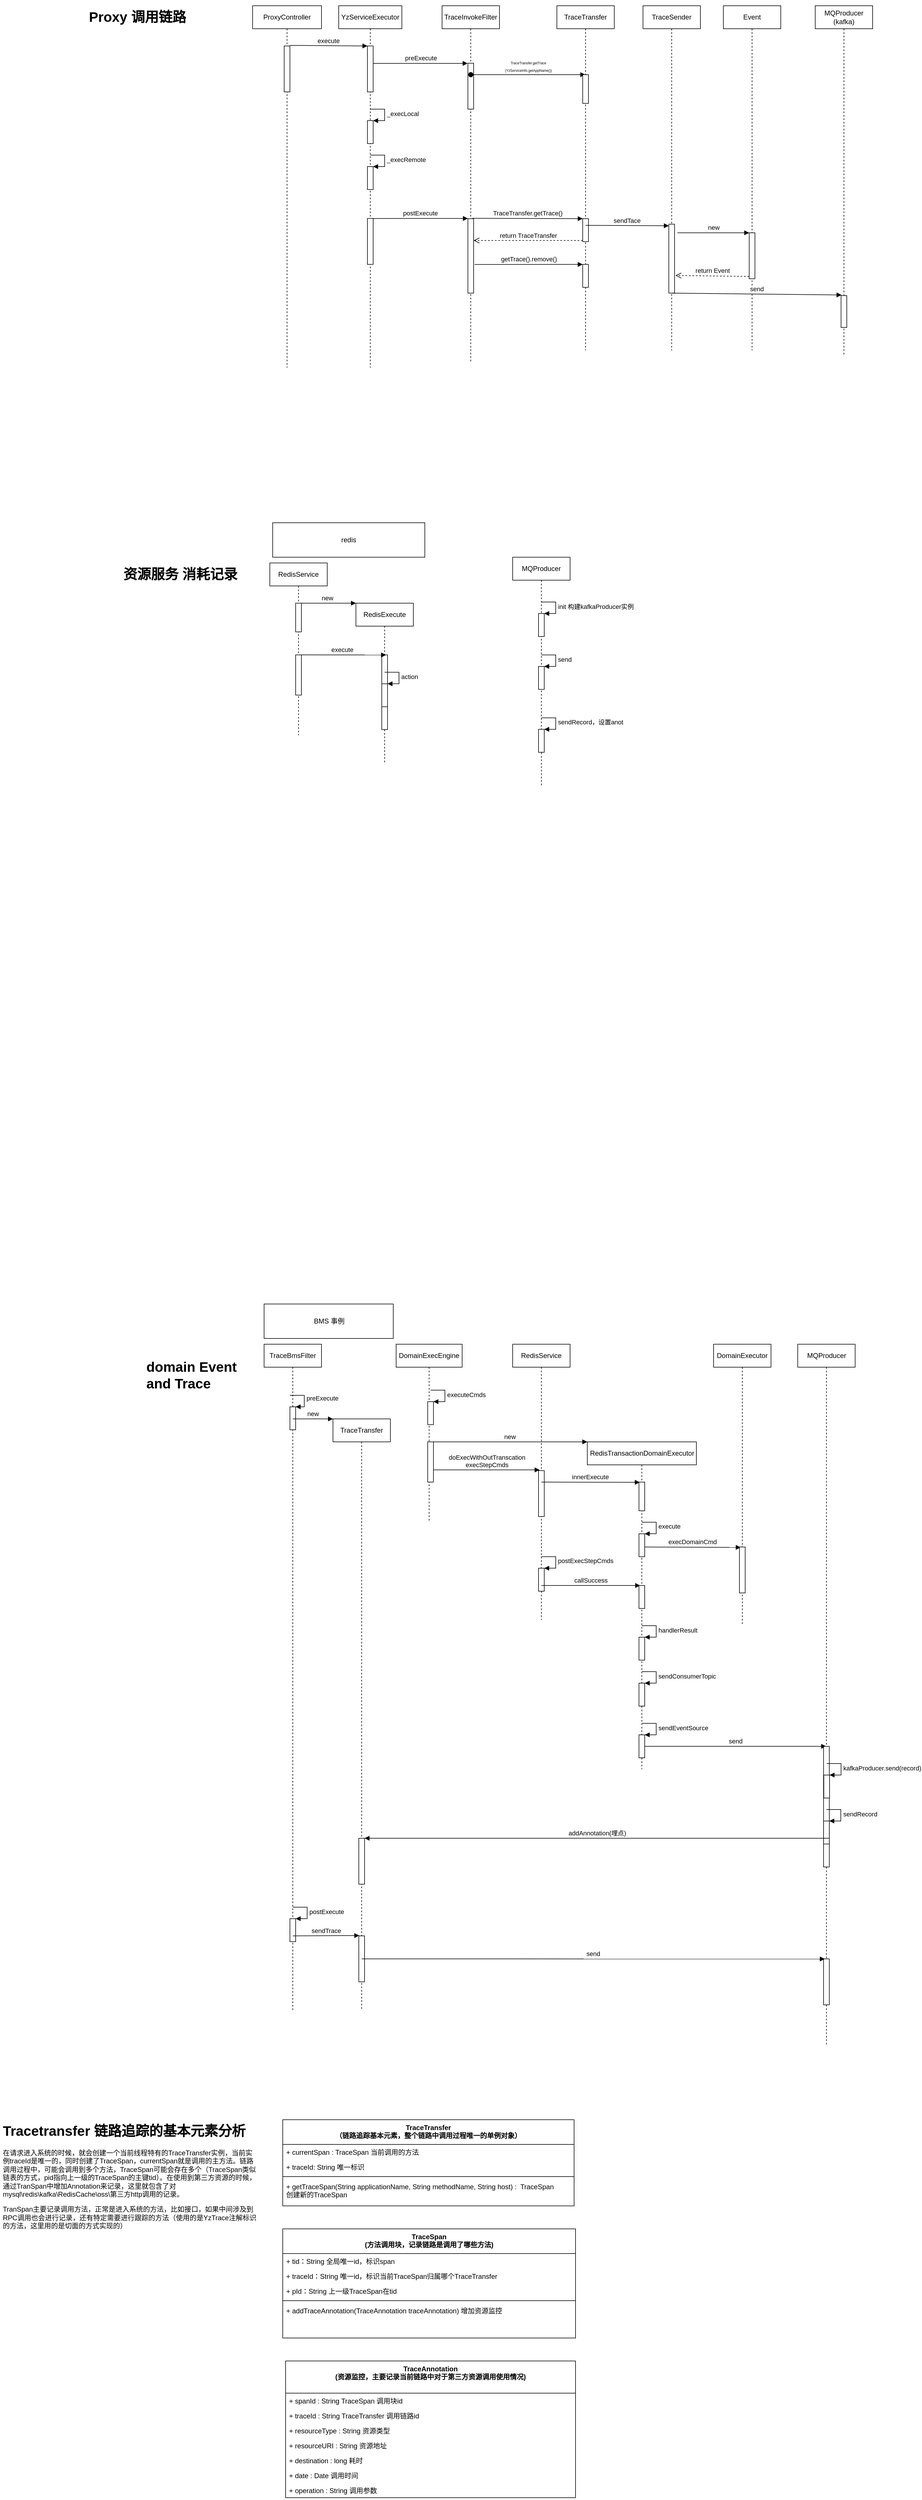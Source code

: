 <mxfile version="12.5.1" type="github">
  <diagram id="-fwhPAeI0vTTsdXvRMv6" name="第 1 页">
    <mxGraphModel dx="2787" dy="839" grid="1" gridSize="10" guides="1" tooltips="1" connect="1" arrows="1" fold="1" page="1" pageScale="1" pageWidth="827" pageHeight="1169" math="0" shadow="0">
      <root>
        <mxCell id="0"/>
        <mxCell id="1" parent="0"/>
        <mxCell id="Nz7b2B-T4ap1JmuyuAuI-36" value="YzServiceExecutor" style="shape=umlLifeline;perimeter=lifelinePerimeter;whiteSpace=wrap;html=1;container=1;collapsible=0;recursiveResize=0;outlineConnect=0;" parent="1" vertex="1">
          <mxGeometry x="120" y="120" width="110" height="630" as="geometry"/>
        </mxCell>
        <mxCell id="Nz7b2B-T4ap1JmuyuAuI-37" value="" style="html=1;points=[];perimeter=orthogonalPerimeter;" parent="Nz7b2B-T4ap1JmuyuAuI-36" vertex="1">
          <mxGeometry x="50" y="70" width="10" height="80" as="geometry"/>
        </mxCell>
        <mxCell id="Nz7b2B-T4ap1JmuyuAuI-74" value="" style="html=1;points=[];perimeter=orthogonalPerimeter;" parent="Nz7b2B-T4ap1JmuyuAuI-36" vertex="1">
          <mxGeometry x="50" y="370.25" width="10" height="80" as="geometry"/>
        </mxCell>
        <mxCell id="Y-8gsAqGTMaJMT4dQ_MY-1" value="" style="html=1;points=[];perimeter=orthogonalPerimeter;" parent="Nz7b2B-T4ap1JmuyuAuI-36" vertex="1">
          <mxGeometry x="50" y="200" width="10" height="40" as="geometry"/>
        </mxCell>
        <mxCell id="Y-8gsAqGTMaJMT4dQ_MY-2" value="_execLocal" style="edgeStyle=orthogonalEdgeStyle;html=1;align=left;spacingLeft=2;endArrow=block;rounded=0;entryX=1;entryY=0;" parent="Nz7b2B-T4ap1JmuyuAuI-36" target="Y-8gsAqGTMaJMT4dQ_MY-1" edge="1">
          <mxGeometry relative="1" as="geometry">
            <mxPoint x="55" y="180" as="sourcePoint"/>
            <Array as="points">
              <mxPoint x="80" y="180"/>
            </Array>
          </mxGeometry>
        </mxCell>
        <mxCell id="Y-8gsAqGTMaJMT4dQ_MY-3" value="" style="html=1;points=[];perimeter=orthogonalPerimeter;" parent="Nz7b2B-T4ap1JmuyuAuI-36" vertex="1">
          <mxGeometry x="50" y="280" width="10" height="40" as="geometry"/>
        </mxCell>
        <mxCell id="Y-8gsAqGTMaJMT4dQ_MY-4" value="_execRemote" style="edgeStyle=orthogonalEdgeStyle;html=1;align=left;spacingLeft=2;endArrow=block;rounded=0;entryX=1;entryY=0;" parent="Nz7b2B-T4ap1JmuyuAuI-36" target="Y-8gsAqGTMaJMT4dQ_MY-3" edge="1">
          <mxGeometry relative="1" as="geometry">
            <mxPoint x="55" y="260" as="sourcePoint"/>
            <Array as="points">
              <mxPoint x="80" y="260"/>
            </Array>
          </mxGeometry>
        </mxCell>
        <mxCell id="Nz7b2B-T4ap1JmuyuAuI-39" value="TraceInvokeFilter" style="shape=umlLifeline;perimeter=lifelinePerimeter;whiteSpace=wrap;html=1;container=1;collapsible=0;recursiveResize=0;outlineConnect=0;" parent="1" vertex="1">
          <mxGeometry x="300" y="120" width="100" height="620" as="geometry"/>
        </mxCell>
        <mxCell id="Nz7b2B-T4ap1JmuyuAuI-53" value="" style="html=1;points=[];perimeter=orthogonalPerimeter;" parent="Nz7b2B-T4ap1JmuyuAuI-39" vertex="1">
          <mxGeometry x="45" y="100" width="10" height="80" as="geometry"/>
        </mxCell>
        <mxCell id="Nz7b2B-T4ap1JmuyuAuI-57" value="&lt;font style=&quot;font-size: 6px&quot;&gt;TraceTransfer.getTrace&lt;br&gt;(YzServiceInfo.getAppName())&lt;/font&gt;" style="html=1;verticalAlign=bottom;startArrow=oval;startFill=1;endArrow=block;startSize=8;" parent="Nz7b2B-T4ap1JmuyuAuI-39" target="Nz7b2B-T4ap1JmuyuAuI-55" edge="1">
          <mxGeometry width="60" relative="1" as="geometry">
            <mxPoint x="50" y="120" as="sourcePoint"/>
            <mxPoint x="150" y="120" as="targetPoint"/>
          </mxGeometry>
        </mxCell>
        <mxCell id="Nz7b2B-T4ap1JmuyuAuI-64" value="" style="html=1;points=[];perimeter=orthogonalPerimeter;" parent="Nz7b2B-T4ap1JmuyuAuI-39" vertex="1">
          <mxGeometry x="45" y="370.65" width="10" height="129.6" as="geometry"/>
        </mxCell>
        <mxCell id="Nz7b2B-T4ap1JmuyuAuI-55" value="TraceTransfer" style="shape=umlLifeline;perimeter=lifelinePerimeter;whiteSpace=wrap;html=1;container=1;collapsible=0;recursiveResize=0;outlineConnect=0;" parent="1" vertex="1">
          <mxGeometry x="500" y="120" width="100" height="600" as="geometry"/>
        </mxCell>
        <mxCell id="Nz7b2B-T4ap1JmuyuAuI-59" value="" style="html=1;points=[];perimeter=orthogonalPerimeter;" parent="Nz7b2B-T4ap1JmuyuAuI-55" vertex="1">
          <mxGeometry x="45" y="120" width="10" height="50" as="geometry"/>
        </mxCell>
        <mxCell id="Nz7b2B-T4ap1JmuyuAuI-65" value="" style="html=1;points=[];perimeter=orthogonalPerimeter;" parent="Nz7b2B-T4ap1JmuyuAuI-55" vertex="1">
          <mxGeometry x="45" y="370.65" width="10" height="40" as="geometry"/>
        </mxCell>
        <mxCell id="Nz7b2B-T4ap1JmuyuAuI-78" value="" style="html=1;points=[];perimeter=orthogonalPerimeter;" parent="Nz7b2B-T4ap1JmuyuAuI-55" vertex="1">
          <mxGeometry x="45" y="450.25" width="10" height="40" as="geometry"/>
        </mxCell>
        <mxCell id="Nz7b2B-T4ap1JmuyuAuI-82" value="sendTace" style="html=1;verticalAlign=bottom;endArrow=block;entryX=0;entryY=0.023;entryDx=0;entryDy=0;entryPerimeter=0;" parent="Nz7b2B-T4ap1JmuyuAuI-55" target="Nz7b2B-T4ap1JmuyuAuI-83" edge="1">
          <mxGeometry width="80" relative="1" as="geometry">
            <mxPoint x="50" y="382.25" as="sourcePoint"/>
            <mxPoint x="140" y="380.25" as="targetPoint"/>
          </mxGeometry>
        </mxCell>
        <mxCell id="Nz7b2B-T4ap1JmuyuAuI-67" value="return TraceTransfer" style="html=1;verticalAlign=bottom;endArrow=open;dashed=1;endSize=8;exitX=0;exitY=0.95;" parent="1" source="Nz7b2B-T4ap1JmuyuAuI-65" target="Nz7b2B-T4ap1JmuyuAuI-64" edge="1">
          <mxGeometry relative="1" as="geometry">
            <mxPoint x="415" y="566.65" as="targetPoint"/>
          </mxGeometry>
        </mxCell>
        <mxCell id="Nz7b2B-T4ap1JmuyuAuI-66" value="TraceTransfer.getTrace()" style="html=1;verticalAlign=bottom;endArrow=block;entryX=0;entryY=0;exitX=0.743;exitY=-0.005;exitDx=0;exitDy=0;exitPerimeter=0;" parent="1" source="Nz7b2B-T4ap1JmuyuAuI-64" target="Nz7b2B-T4ap1JmuyuAuI-65" edge="1">
          <mxGeometry relative="1" as="geometry">
            <mxPoint x="190" y="490.65" as="sourcePoint"/>
          </mxGeometry>
        </mxCell>
        <mxCell id="Nz7b2B-T4ap1JmuyuAuI-69" value="ProxyController" style="shape=umlLifeline;perimeter=lifelinePerimeter;whiteSpace=wrap;html=1;container=1;collapsible=0;recursiveResize=0;outlineConnect=0;" parent="1" vertex="1">
          <mxGeometry x="-30" y="120" width="120" height="630" as="geometry"/>
        </mxCell>
        <mxCell id="Nz7b2B-T4ap1JmuyuAuI-70" value="" style="html=1;points=[];perimeter=orthogonalPerimeter;" parent="Nz7b2B-T4ap1JmuyuAuI-69" vertex="1">
          <mxGeometry x="55" y="70" width="10" height="80" as="geometry"/>
        </mxCell>
        <mxCell id="Nz7b2B-T4ap1JmuyuAuI-68" value="preExecute" style="html=1;verticalAlign=bottom;endArrow=block;entryX=-0.043;entryY=0.004;entryDx=0;entryDy=0;entryPerimeter=0;" parent="1" source="Nz7b2B-T4ap1JmuyuAuI-37" target="Nz7b2B-T4ap1JmuyuAuI-53" edge="1">
          <mxGeometry width="80" relative="1" as="geometry">
            <mxPoint x="190" y="220" as="sourcePoint"/>
            <mxPoint x="250" y="220" as="targetPoint"/>
          </mxGeometry>
        </mxCell>
        <mxCell id="Nz7b2B-T4ap1JmuyuAuI-73" value="execute" style="html=1;verticalAlign=bottom;endArrow=block;exitX=1;exitY=-0.012;exitDx=0;exitDy=0;exitPerimeter=0;" parent="1" source="Nz7b2B-T4ap1JmuyuAuI-70" edge="1">
          <mxGeometry width="80" relative="1" as="geometry">
            <mxPoint x="30" y="210" as="sourcePoint"/>
            <mxPoint x="170" y="190" as="targetPoint"/>
          </mxGeometry>
        </mxCell>
        <mxCell id="Nz7b2B-T4ap1JmuyuAuI-76" value="postExecute" style="html=1;verticalAlign=bottom;endArrow=block;entryX=0;entryY=0;exitX=0.917;exitY=0.002;exitDx=0;exitDy=0;exitPerimeter=0;" parent="1" source="Nz7b2B-T4ap1JmuyuAuI-74" edge="1">
          <mxGeometry relative="1" as="geometry">
            <mxPoint x="275" y="490.25" as="sourcePoint"/>
            <mxPoint x="345" y="490.25" as="targetPoint"/>
          </mxGeometry>
        </mxCell>
        <mxCell id="Nz7b2B-T4ap1JmuyuAuI-79" value="getTrace().remove()" style="html=1;verticalAlign=bottom;endArrow=block;entryX=0;entryY=0;exitX=1.167;exitY=0.615;exitDx=0;exitDy=0;exitPerimeter=0;" parent="1" source="Nz7b2B-T4ap1JmuyuAuI-64" target="Nz7b2B-T4ap1JmuyuAuI-78" edge="1">
          <mxGeometry relative="1" as="geometry">
            <mxPoint x="475" y="570.25" as="sourcePoint"/>
          </mxGeometry>
        </mxCell>
        <mxCell id="Nz7b2B-T4ap1JmuyuAuI-81" value="TraceSender" style="shape=umlLifeline;perimeter=lifelinePerimeter;whiteSpace=wrap;html=1;container=1;collapsible=0;recursiveResize=0;outlineConnect=0;" parent="1" vertex="1">
          <mxGeometry x="650" y="120" width="100" height="600" as="geometry"/>
        </mxCell>
        <mxCell id="Nz7b2B-T4ap1JmuyuAuI-83" value="" style="html=1;points=[];perimeter=orthogonalPerimeter;" parent="Nz7b2B-T4ap1JmuyuAuI-81" vertex="1">
          <mxGeometry x="45" y="380.25" width="10" height="120" as="geometry"/>
        </mxCell>
        <mxCell id="Nz7b2B-T4ap1JmuyuAuI-84" value="Event" style="shape=umlLifeline;perimeter=lifelinePerimeter;whiteSpace=wrap;html=1;container=1;collapsible=0;recursiveResize=0;outlineConnect=0;" parent="1" vertex="1">
          <mxGeometry x="790" y="120" width="100" height="600" as="geometry"/>
        </mxCell>
        <mxCell id="Nz7b2B-T4ap1JmuyuAuI-85" value="" style="html=1;points=[];perimeter=orthogonalPerimeter;" parent="Nz7b2B-T4ap1JmuyuAuI-84" vertex="1">
          <mxGeometry x="45" y="395.25" width="10" height="80" as="geometry"/>
        </mxCell>
        <mxCell id="Nz7b2B-T4ap1JmuyuAuI-86" value="new" style="html=1;verticalAlign=bottom;endArrow=block;entryX=0;entryY=0;" parent="Nz7b2B-T4ap1JmuyuAuI-84" target="Nz7b2B-T4ap1JmuyuAuI-85" edge="1">
          <mxGeometry relative="1" as="geometry">
            <mxPoint x="-80" y="395.25" as="sourcePoint"/>
          </mxGeometry>
        </mxCell>
        <mxCell id="Nz7b2B-T4ap1JmuyuAuI-87" value="return Event" style="html=1;verticalAlign=bottom;endArrow=open;dashed=1;endSize=8;exitX=0;exitY=0.95;entryX=1.167;entryY=0.744;entryDx=0;entryDy=0;entryPerimeter=0;" parent="1" source="Nz7b2B-T4ap1JmuyuAuI-85" target="Nz7b2B-T4ap1JmuyuAuI-83" edge="1">
          <mxGeometry relative="1" as="geometry">
            <mxPoint x="765" y="591.25" as="targetPoint"/>
          </mxGeometry>
        </mxCell>
        <mxCell id="Nz7b2B-T4ap1JmuyuAuI-88" value="MQProducer&lt;br&gt;(kafka)" style="shape=umlLifeline;perimeter=lifelinePerimeter;whiteSpace=wrap;html=1;container=1;collapsible=0;recursiveResize=0;outlineConnect=0;" parent="1" vertex="1">
          <mxGeometry x="950" y="120" width="100" height="610" as="geometry"/>
        </mxCell>
        <mxCell id="Nz7b2B-T4ap1JmuyuAuI-89" value="" style="html=1;points=[];perimeter=orthogonalPerimeter;" parent="Nz7b2B-T4ap1JmuyuAuI-88" vertex="1">
          <mxGeometry x="45" y="504.58" width="10" height="55.42" as="geometry"/>
        </mxCell>
        <mxCell id="Nz7b2B-T4ap1JmuyuAuI-91" value="send" style="html=1;verticalAlign=bottom;endArrow=block;entryX=0.083;entryY=-0.019;entryDx=0;entryDy=0;entryPerimeter=0;" parent="1" target="Nz7b2B-T4ap1JmuyuAuI-89" edge="1">
          <mxGeometry width="80" relative="1" as="geometry">
            <mxPoint x="700" y="620.25" as="sourcePoint"/>
            <mxPoint x="990" y="620.25" as="targetPoint"/>
          </mxGeometry>
        </mxCell>
        <mxCell id="Y-8gsAqGTMaJMT4dQ_MY-5" value="&lt;h1&gt;Proxy 调用链路&lt;/h1&gt;&lt;p&gt;&lt;br&gt;&lt;/p&gt;" style="text;html=1;strokeColor=none;fillColor=none;spacing=5;spacingTop=-20;whiteSpace=wrap;overflow=hidden;rounded=0;" parent="1" vertex="1">
          <mxGeometry x="-320" y="120" width="190" height="120" as="geometry"/>
        </mxCell>
        <mxCell id="Y-8gsAqGTMaJMT4dQ_MY-7" value="&lt;h1&gt;资源服务 消耗记录&lt;/h1&gt;&lt;p&gt;&lt;br&gt;&lt;/p&gt;" style="text;html=1;strokeColor=none;fillColor=none;spacing=5;spacingTop=-20;whiteSpace=wrap;overflow=hidden;rounded=0;" parent="1" vertex="1">
          <mxGeometry x="-260" y="1090" width="210" height="120" as="geometry"/>
        </mxCell>
        <mxCell id="Y-8gsAqGTMaJMT4dQ_MY-8" value="RedisExecute" style="shape=umlLifeline;perimeter=lifelinePerimeter;whiteSpace=wrap;html=1;container=1;collapsible=0;recursiveResize=0;outlineConnect=0;" parent="1" vertex="1">
          <mxGeometry x="150" y="1160" width="100" height="280" as="geometry"/>
        </mxCell>
        <mxCell id="Y-8gsAqGTMaJMT4dQ_MY-14" value="" style="html=1;points=[];perimeter=orthogonalPerimeter;" parent="Y-8gsAqGTMaJMT4dQ_MY-8" vertex="1">
          <mxGeometry x="45" y="90" width="10" height="130" as="geometry"/>
        </mxCell>
        <mxCell id="Y-8gsAqGTMaJMT4dQ_MY-15" value="" style="html=1;points=[];perimeter=orthogonalPerimeter;" parent="Y-8gsAqGTMaJMT4dQ_MY-8" vertex="1">
          <mxGeometry x="45" y="140.28" width="10" height="40" as="geometry"/>
        </mxCell>
        <mxCell id="Y-8gsAqGTMaJMT4dQ_MY-16" value="action" style="edgeStyle=orthogonalEdgeStyle;html=1;align=left;spacingLeft=2;endArrow=block;rounded=0;entryX=1;entryY=0;" parent="Y-8gsAqGTMaJMT4dQ_MY-8" target="Y-8gsAqGTMaJMT4dQ_MY-15" edge="1">
          <mxGeometry relative="1" as="geometry">
            <mxPoint x="50" y="120.28" as="sourcePoint"/>
            <Array as="points">
              <mxPoint x="75" y="120.28"/>
            </Array>
          </mxGeometry>
        </mxCell>
        <mxCell id="Y-8gsAqGTMaJMT4dQ_MY-9" value="RedisService" style="shape=umlLifeline;perimeter=lifelinePerimeter;whiteSpace=wrap;html=1;container=1;collapsible=0;recursiveResize=0;outlineConnect=0;" parent="1" vertex="1">
          <mxGeometry y="1090" width="100" height="300" as="geometry"/>
        </mxCell>
        <mxCell id="Y-8gsAqGTMaJMT4dQ_MY-10" value="" style="html=1;points=[];perimeter=orthogonalPerimeter;" parent="Y-8gsAqGTMaJMT4dQ_MY-9" vertex="1">
          <mxGeometry x="45" y="70" width="10" height="50" as="geometry"/>
        </mxCell>
        <mxCell id="Y-8gsAqGTMaJMT4dQ_MY-11" value="new" style="html=1;verticalAlign=bottom;endArrow=block;" parent="Y-8gsAqGTMaJMT4dQ_MY-9" edge="1">
          <mxGeometry width="80" relative="1" as="geometry">
            <mxPoint x="50" y="70" as="sourcePoint"/>
            <mxPoint x="150" y="70" as="targetPoint"/>
          </mxGeometry>
        </mxCell>
        <mxCell id="Y-8gsAqGTMaJMT4dQ_MY-12" value="" style="html=1;points=[];perimeter=orthogonalPerimeter;" parent="Y-8gsAqGTMaJMT4dQ_MY-9" vertex="1">
          <mxGeometry x="45" y="160" width="10" height="70" as="geometry"/>
        </mxCell>
        <mxCell id="Y-8gsAqGTMaJMT4dQ_MY-13" value="execute" style="html=1;verticalAlign=bottom;endArrow=block;entryX=0.741;entryY=0.001;entryDx=0;entryDy=0;entryPerimeter=0;" parent="Y-8gsAqGTMaJMT4dQ_MY-9" target="Y-8gsAqGTMaJMT4dQ_MY-14" edge="1">
          <mxGeometry width="80" relative="1" as="geometry">
            <mxPoint x="50" y="160" as="sourcePoint"/>
            <mxPoint x="190" y="160" as="targetPoint"/>
          </mxGeometry>
        </mxCell>
        <mxCell id="Y-8gsAqGTMaJMT4dQ_MY-17" value="&lt;h1&gt;domain Event and Trace&lt;/h1&gt;" style="text;html=1;strokeColor=none;fillColor=none;spacing=5;spacingTop=-20;whiteSpace=wrap;overflow=hidden;rounded=0;" parent="1" vertex="1">
          <mxGeometry x="-220" y="2470" width="210" height="120" as="geometry"/>
        </mxCell>
        <mxCell id="Y-8gsAqGTMaJMT4dQ_MY-18" value="DomainExecEngine" style="shape=umlLifeline;perimeter=lifelinePerimeter;whiteSpace=wrap;html=1;container=1;collapsible=0;recursiveResize=0;outlineConnect=0;" parent="1" vertex="1">
          <mxGeometry x="220" y="2450" width="115" height="310" as="geometry"/>
        </mxCell>
        <mxCell id="Y-8gsAqGTMaJMT4dQ_MY-19" value="" style="html=1;points=[];perimeter=orthogonalPerimeter;" parent="Y-8gsAqGTMaJMT4dQ_MY-18" vertex="1">
          <mxGeometry x="55" y="100" width="10" height="40" as="geometry"/>
        </mxCell>
        <mxCell id="Y-8gsAqGTMaJMT4dQ_MY-20" value="executeCmds" style="edgeStyle=orthogonalEdgeStyle;html=1;align=left;spacingLeft=2;endArrow=block;rounded=0;entryX=1;entryY=0;" parent="Y-8gsAqGTMaJMT4dQ_MY-18" target="Y-8gsAqGTMaJMT4dQ_MY-19" edge="1">
          <mxGeometry relative="1" as="geometry">
            <mxPoint x="60" y="80" as="sourcePoint"/>
            <Array as="points">
              <mxPoint x="85" y="80"/>
            </Array>
          </mxGeometry>
        </mxCell>
        <mxCell id="Y-8gsAqGTMaJMT4dQ_MY-22" value="" style="html=1;points=[];perimeter=orthogonalPerimeter;" parent="Y-8gsAqGTMaJMT4dQ_MY-18" vertex="1">
          <mxGeometry x="55" y="170" width="10" height="70" as="geometry"/>
        </mxCell>
        <mxCell id="Y-8gsAqGTMaJMT4dQ_MY-26" value="new" style="html=1;verticalAlign=bottom;endArrow=block;" parent="Y-8gsAqGTMaJMT4dQ_MY-18" edge="1">
          <mxGeometry width="80" relative="1" as="geometry">
            <mxPoint x="63" y="170" as="sourcePoint"/>
            <mxPoint x="333" y="170" as="targetPoint"/>
          </mxGeometry>
        </mxCell>
        <mxCell id="Y-8gsAqGTMaJMT4dQ_MY-21" value="RedisService" style="shape=umlLifeline;perimeter=lifelinePerimeter;whiteSpace=wrap;html=1;container=1;collapsible=0;recursiveResize=0;outlineConnect=0;" parent="1" vertex="1">
          <mxGeometry x="423" y="2450" width="100" height="480" as="geometry"/>
        </mxCell>
        <mxCell id="Y-8gsAqGTMaJMT4dQ_MY-24" value="" style="html=1;points=[];perimeter=orthogonalPerimeter;" parent="Y-8gsAqGTMaJMT4dQ_MY-21" vertex="1">
          <mxGeometry x="45" y="220" width="10" height="80" as="geometry"/>
        </mxCell>
        <mxCell id="Y-8gsAqGTMaJMT4dQ_MY-27" value="innerExecute" style="html=1;verticalAlign=bottom;endArrow=block;entryX=0.138;entryY=0.009;entryDx=0;entryDy=0;entryPerimeter=0;" parent="Y-8gsAqGTMaJMT4dQ_MY-21" target="Y-8gsAqGTMaJMT4dQ_MY-28" edge="1">
          <mxGeometry width="80" relative="1" as="geometry">
            <mxPoint x="50" y="240" as="sourcePoint"/>
            <mxPoint x="130" y="240" as="targetPoint"/>
          </mxGeometry>
        </mxCell>
        <mxCell id="Y-8gsAqGTMaJMT4dQ_MY-34" value="" style="html=1;points=[];perimeter=orthogonalPerimeter;" parent="Y-8gsAqGTMaJMT4dQ_MY-21" vertex="1">
          <mxGeometry x="45" y="389.93" width="10" height="40" as="geometry"/>
        </mxCell>
        <mxCell id="Y-8gsAqGTMaJMT4dQ_MY-35" value="postExecStepCmds" style="edgeStyle=orthogonalEdgeStyle;html=1;align=left;spacingLeft=2;endArrow=block;rounded=0;entryX=1;entryY=0;" parent="Y-8gsAqGTMaJMT4dQ_MY-21" target="Y-8gsAqGTMaJMT4dQ_MY-34" edge="1">
          <mxGeometry relative="1" as="geometry">
            <mxPoint x="50" y="369.93" as="sourcePoint"/>
            <Array as="points">
              <mxPoint x="75" y="369.93"/>
            </Array>
          </mxGeometry>
        </mxCell>
        <mxCell id="Y-8gsAqGTMaJMT4dQ_MY-36" value="callSuccess" style="html=1;verticalAlign=bottom;endArrow=block;entryX=0.207;entryY=0.001;entryDx=0;entryDy=0;entryPerimeter=0;" parent="Y-8gsAqGTMaJMT4dQ_MY-21" target="Y-8gsAqGTMaJMT4dQ_MY-37" edge="1">
          <mxGeometry width="80" relative="1" as="geometry">
            <mxPoint x="50" y="420" as="sourcePoint"/>
            <mxPoint x="130" y="420" as="targetPoint"/>
          </mxGeometry>
        </mxCell>
        <mxCell id="Y-8gsAqGTMaJMT4dQ_MY-25" value="RedisTransactionDomainExecutor" style="html=1;points=[];perimeter=orthogonalPerimeter;shape=umlLifeline;participant=label;fontFamily=Helvetica;fontSize=12;fontColor=#000000;align=center;strokeColor=#000000;fillColor=#ffffff;recursiveResize=0;container=1;collapsible=0;" parent="1" vertex="1">
          <mxGeometry x="553" y="2620" width="190" height="570" as="geometry"/>
        </mxCell>
        <mxCell id="Y-8gsAqGTMaJMT4dQ_MY-28" value="" style="html=1;points=[];perimeter=orthogonalPerimeter;" parent="Y-8gsAqGTMaJMT4dQ_MY-25" vertex="1">
          <mxGeometry x="90" y="70" width="10" height="50" as="geometry"/>
        </mxCell>
        <mxCell id="Y-8gsAqGTMaJMT4dQ_MY-29" value="" style="html=1;points=[];perimeter=orthogonalPerimeter;" parent="Y-8gsAqGTMaJMT4dQ_MY-25" vertex="1">
          <mxGeometry x="90" y="159.93" width="10" height="40" as="geometry"/>
        </mxCell>
        <mxCell id="Y-8gsAqGTMaJMT4dQ_MY-30" value="execute" style="edgeStyle=orthogonalEdgeStyle;html=1;align=left;spacingLeft=2;endArrow=block;rounded=0;entryX=1;entryY=0;" parent="Y-8gsAqGTMaJMT4dQ_MY-25" target="Y-8gsAqGTMaJMT4dQ_MY-29" edge="1">
          <mxGeometry relative="1" as="geometry">
            <mxPoint x="95" y="139.93" as="sourcePoint"/>
            <Array as="points">
              <mxPoint x="120" y="139.93"/>
            </Array>
          </mxGeometry>
        </mxCell>
        <mxCell id="Y-8gsAqGTMaJMT4dQ_MY-33" value="execDomainCmd" style="html=1;verticalAlign=bottom;endArrow=block;entryX=0.224;entryY=0.009;entryDx=0;entryDy=0;entryPerimeter=0;" parent="Y-8gsAqGTMaJMT4dQ_MY-25" target="Y-8gsAqGTMaJMT4dQ_MY-32" edge="1">
          <mxGeometry width="80" relative="1" as="geometry">
            <mxPoint x="100" y="183" as="sourcePoint"/>
            <mxPoint x="180" y="183" as="targetPoint"/>
          </mxGeometry>
        </mxCell>
        <mxCell id="Y-8gsAqGTMaJMT4dQ_MY-37" value="" style="html=1;points=[];perimeter=orthogonalPerimeter;" parent="Y-8gsAqGTMaJMT4dQ_MY-25" vertex="1">
          <mxGeometry x="90" y="250" width="10" height="40" as="geometry"/>
        </mxCell>
        <mxCell id="Y-8gsAqGTMaJMT4dQ_MY-38" value="" style="html=1;points=[];perimeter=orthogonalPerimeter;" parent="Y-8gsAqGTMaJMT4dQ_MY-25" vertex="1">
          <mxGeometry x="90" y="340" width="10" height="40" as="geometry"/>
        </mxCell>
        <mxCell id="Y-8gsAqGTMaJMT4dQ_MY-39" value="handlerResult" style="edgeStyle=orthogonalEdgeStyle;html=1;align=left;spacingLeft=2;endArrow=block;rounded=0;entryX=1;entryY=0;" parent="Y-8gsAqGTMaJMT4dQ_MY-25" target="Y-8gsAqGTMaJMT4dQ_MY-38" edge="1">
          <mxGeometry relative="1" as="geometry">
            <mxPoint x="95" y="320" as="sourcePoint"/>
            <Array as="points">
              <mxPoint x="120" y="320"/>
            </Array>
          </mxGeometry>
        </mxCell>
        <mxCell id="Y-8gsAqGTMaJMT4dQ_MY-40" value="" style="html=1;points=[];perimeter=orthogonalPerimeter;" parent="Y-8gsAqGTMaJMT4dQ_MY-25" vertex="1">
          <mxGeometry x="90" y="420" width="10" height="40" as="geometry"/>
        </mxCell>
        <mxCell id="Y-8gsAqGTMaJMT4dQ_MY-41" value="sendConsumerTopic" style="edgeStyle=orthogonalEdgeStyle;html=1;align=left;spacingLeft=2;endArrow=block;rounded=0;entryX=1;entryY=0;" parent="Y-8gsAqGTMaJMT4dQ_MY-25" target="Y-8gsAqGTMaJMT4dQ_MY-40" edge="1">
          <mxGeometry relative="1" as="geometry">
            <mxPoint x="95" y="400" as="sourcePoint"/>
            <Array as="points">
              <mxPoint x="120" y="400"/>
            </Array>
          </mxGeometry>
        </mxCell>
        <mxCell id="Y-8gsAqGTMaJMT4dQ_MY-42" value="" style="html=1;points=[];perimeter=orthogonalPerimeter;" parent="Y-8gsAqGTMaJMT4dQ_MY-25" vertex="1">
          <mxGeometry x="90" y="510" width="10" height="40" as="geometry"/>
        </mxCell>
        <mxCell id="Y-8gsAqGTMaJMT4dQ_MY-43" value="sendEventSource" style="edgeStyle=orthogonalEdgeStyle;html=1;align=left;spacingLeft=2;endArrow=block;rounded=0;entryX=1;entryY=0;" parent="Y-8gsAqGTMaJMT4dQ_MY-25" target="Y-8gsAqGTMaJMT4dQ_MY-42" edge="1">
          <mxGeometry relative="1" as="geometry">
            <mxPoint x="95" y="490" as="sourcePoint"/>
            <Array as="points">
              <mxPoint x="120" y="490"/>
            </Array>
          </mxGeometry>
        </mxCell>
        <mxCell id="Y-8gsAqGTMaJMT4dQ_MY-45" value="send" style="html=1;verticalAlign=bottom;endArrow=block;" parent="Y-8gsAqGTMaJMT4dQ_MY-25" target="Y-8gsAqGTMaJMT4dQ_MY-44" edge="1">
          <mxGeometry width="80" relative="1" as="geometry">
            <mxPoint x="100" y="530" as="sourcePoint"/>
            <mxPoint x="180" y="530" as="targetPoint"/>
          </mxGeometry>
        </mxCell>
        <mxCell id="Y-8gsAqGTMaJMT4dQ_MY-23" value="doExecWithOutTranscation&lt;br&gt;execStepCmds" style="html=1;verticalAlign=bottom;endArrow=block;entryX=0.19;entryY=-0.003;entryDx=0;entryDy=0;entryPerimeter=0;" parent="1" edge="1">
          <mxGeometry width="80" relative="1" as="geometry">
            <mxPoint x="285.0" y="2668.76" as="sourcePoint"/>
            <mxPoint x="469.9" y="2668.76" as="targetPoint"/>
          </mxGeometry>
        </mxCell>
        <mxCell id="Y-8gsAqGTMaJMT4dQ_MY-31" value="DomainExecutor" style="shape=umlLifeline;perimeter=lifelinePerimeter;whiteSpace=wrap;html=1;container=1;collapsible=0;recursiveResize=0;outlineConnect=0;" parent="1" vertex="1">
          <mxGeometry x="773" y="2450" width="100" height="490" as="geometry"/>
        </mxCell>
        <mxCell id="Y-8gsAqGTMaJMT4dQ_MY-32" value="" style="html=1;points=[];perimeter=orthogonalPerimeter;" parent="Y-8gsAqGTMaJMT4dQ_MY-31" vertex="1">
          <mxGeometry x="45" y="353" width="10" height="80" as="geometry"/>
        </mxCell>
        <mxCell id="Y-8gsAqGTMaJMT4dQ_MY-44" value="MQProducer" style="shape=umlLifeline;perimeter=lifelinePerimeter;whiteSpace=wrap;html=1;container=1;collapsible=0;recursiveResize=0;outlineConnect=0;" parent="1" vertex="1">
          <mxGeometry x="919.55" y="2450" width="100" height="1220" as="geometry"/>
        </mxCell>
        <mxCell id="Y-8gsAqGTMaJMT4dQ_MY-46" value="" style="html=1;points=[];perimeter=orthogonalPerimeter;" parent="Y-8gsAqGTMaJMT4dQ_MY-44" vertex="1">
          <mxGeometry x="45" y="700" width="10" height="210" as="geometry"/>
        </mxCell>
        <mxCell id="Y-8gsAqGTMaJMT4dQ_MY-47" value="" style="html=1;points=[];perimeter=orthogonalPerimeter;" parent="Y-8gsAqGTMaJMT4dQ_MY-44" vertex="1">
          <mxGeometry x="45.0" y="830" width="10" height="40" as="geometry"/>
        </mxCell>
        <mxCell id="Y-8gsAqGTMaJMT4dQ_MY-48" value="sendRecord" style="edgeStyle=orthogonalEdgeStyle;html=1;align=left;spacingLeft=2;endArrow=block;rounded=0;entryX=1;entryY=0;" parent="Y-8gsAqGTMaJMT4dQ_MY-44" target="Y-8gsAqGTMaJMT4dQ_MY-47" edge="1">
          <mxGeometry relative="1" as="geometry">
            <mxPoint x="50.0" y="810" as="sourcePoint"/>
            <Array as="points">
              <mxPoint x="75.0" y="810"/>
            </Array>
          </mxGeometry>
        </mxCell>
        <mxCell id="Y-8gsAqGTMaJMT4dQ_MY-55" value="addAnnotation(埋点)" style="html=1;verticalAlign=bottom;endArrow=block;" parent="Y-8gsAqGTMaJMT4dQ_MY-44" target="Y-8gsAqGTMaJMT4dQ_MY-54" edge="1">
          <mxGeometry width="80" relative="1" as="geometry">
            <mxPoint x="54.55" y="860" as="sourcePoint"/>
            <mxPoint x="134.55" y="860" as="targetPoint"/>
          </mxGeometry>
        </mxCell>
        <mxCell id="Y-8gsAqGTMaJMT4dQ_MY-57" value="" style="html=1;points=[];perimeter=orthogonalPerimeter;" parent="Y-8gsAqGTMaJMT4dQ_MY-44" vertex="1">
          <mxGeometry x="45.45" y="750" width="10" height="40" as="geometry"/>
        </mxCell>
        <mxCell id="Y-8gsAqGTMaJMT4dQ_MY-58" value="kafkaProducer.send(record)" style="edgeStyle=orthogonalEdgeStyle;html=1;align=left;spacingLeft=2;endArrow=block;rounded=0;entryX=1;entryY=0;" parent="Y-8gsAqGTMaJMT4dQ_MY-44" target="Y-8gsAqGTMaJMT4dQ_MY-57" edge="1">
          <mxGeometry relative="1" as="geometry">
            <mxPoint x="50.45" y="730" as="sourcePoint"/>
            <Array as="points">
              <mxPoint x="75.45" y="730"/>
            </Array>
          </mxGeometry>
        </mxCell>
        <mxCell id="Y-8gsAqGTMaJMT4dQ_MY-69" value="" style="html=1;points=[];perimeter=orthogonalPerimeter;" parent="Y-8gsAqGTMaJMT4dQ_MY-44" vertex="1">
          <mxGeometry x="45.0" y="1070" width="10" height="80" as="geometry"/>
        </mxCell>
        <mxCell id="Y-8gsAqGTMaJMT4dQ_MY-59" value="TraceBmsFilter" style="shape=umlLifeline;perimeter=lifelinePerimeter;whiteSpace=wrap;html=1;container=1;collapsible=0;recursiveResize=0;outlineConnect=0;" parent="1" vertex="1">
          <mxGeometry x="-10" y="2450" width="100" height="1160" as="geometry"/>
        </mxCell>
        <mxCell id="Y-8gsAqGTMaJMT4dQ_MY-61" value="" style="html=1;points=[];perimeter=orthogonalPerimeter;" parent="Y-8gsAqGTMaJMT4dQ_MY-59" vertex="1">
          <mxGeometry x="45" y="109" width="10" height="40" as="geometry"/>
        </mxCell>
        <mxCell id="Y-8gsAqGTMaJMT4dQ_MY-62" value="preExecute" style="edgeStyle=orthogonalEdgeStyle;html=1;align=left;spacingLeft=2;endArrow=block;rounded=0;entryX=1;entryY=0;" parent="Y-8gsAqGTMaJMT4dQ_MY-59" target="Y-8gsAqGTMaJMT4dQ_MY-61" edge="1">
          <mxGeometry relative="1" as="geometry">
            <mxPoint x="45" y="89" as="sourcePoint"/>
            <Array as="points">
              <mxPoint x="70" y="89"/>
            </Array>
          </mxGeometry>
        </mxCell>
        <mxCell id="Y-8gsAqGTMaJMT4dQ_MY-64" value="new" style="html=1;verticalAlign=bottom;endArrow=block;entryX=0;entryY=0;entryDx=0;entryDy=0;entryPerimeter=0;" parent="Y-8gsAqGTMaJMT4dQ_MY-59" target="Y-8gsAqGTMaJMT4dQ_MY-63" edge="1">
          <mxGeometry width="80" relative="1" as="geometry">
            <mxPoint x="50" y="130" as="sourcePoint"/>
            <mxPoint x="110" y="120" as="targetPoint"/>
          </mxGeometry>
        </mxCell>
        <mxCell id="Y-8gsAqGTMaJMT4dQ_MY-65" value="" style="html=1;points=[];perimeter=orthogonalPerimeter;" parent="Y-8gsAqGTMaJMT4dQ_MY-59" vertex="1">
          <mxGeometry x="45" y="1000" width="10" height="40" as="geometry"/>
        </mxCell>
        <mxCell id="Y-8gsAqGTMaJMT4dQ_MY-66" value="postExecute" style="edgeStyle=orthogonalEdgeStyle;html=1;align=left;spacingLeft=2;endArrow=block;rounded=0;entryX=1;entryY=0;" parent="Y-8gsAqGTMaJMT4dQ_MY-59" target="Y-8gsAqGTMaJMT4dQ_MY-65" edge="1">
          <mxGeometry relative="1" as="geometry">
            <mxPoint x="50" y="980" as="sourcePoint"/>
            <Array as="points">
              <mxPoint x="75" y="980"/>
            </Array>
          </mxGeometry>
        </mxCell>
        <mxCell id="Y-8gsAqGTMaJMT4dQ_MY-67" value="sendTrace" style="html=1;verticalAlign=bottom;endArrow=block;entryX=0.083;entryY=-0.008;entryDx=0;entryDy=0;entryPerimeter=0;" parent="Y-8gsAqGTMaJMT4dQ_MY-59" target="Y-8gsAqGTMaJMT4dQ_MY-68" edge="1">
          <mxGeometry width="80" relative="1" as="geometry">
            <mxPoint x="50" y="1030" as="sourcePoint"/>
            <mxPoint x="160" y="1030" as="targetPoint"/>
          </mxGeometry>
        </mxCell>
        <mxCell id="Y-8gsAqGTMaJMT4dQ_MY-63" value="TraceTransfer" style="shape=umlLifeline;perimeter=lifelinePerimeter;whiteSpace=wrap;html=1;container=1;collapsible=0;recursiveResize=0;outlineConnect=0;" parent="1" vertex="1">
          <mxGeometry x="110" y="2580" width="100" height="1030" as="geometry"/>
        </mxCell>
        <mxCell id="Y-8gsAqGTMaJMT4dQ_MY-54" value="" style="html=1;points=[];perimeter=orthogonalPerimeter;" parent="Y-8gsAqGTMaJMT4dQ_MY-63" vertex="1">
          <mxGeometry x="45" y="730" width="10" height="80" as="geometry"/>
        </mxCell>
        <mxCell id="Y-8gsAqGTMaJMT4dQ_MY-68" value="" style="html=1;points=[];perimeter=orthogonalPerimeter;" parent="Y-8gsAqGTMaJMT4dQ_MY-63" vertex="1">
          <mxGeometry x="45" y="900" width="10" height="80" as="geometry"/>
        </mxCell>
        <mxCell id="Y-8gsAqGTMaJMT4dQ_MY-70" value="send" style="html=1;verticalAlign=bottom;endArrow=block;entryX=0.212;entryY=0.002;entryDx=0;entryDy=0;entryPerimeter=0;" parent="Y-8gsAqGTMaJMT4dQ_MY-63" target="Y-8gsAqGTMaJMT4dQ_MY-69" edge="1">
          <mxGeometry width="80" relative="1" as="geometry">
            <mxPoint x="50" y="940" as="sourcePoint"/>
            <mxPoint x="850" y="940" as="targetPoint"/>
          </mxGeometry>
        </mxCell>
        <mxCell id="Y-8gsAqGTMaJMT4dQ_MY-71" value="BMS 事例" style="html=1;" parent="1" vertex="1">
          <mxGeometry x="-10" y="2380" width="225" height="60" as="geometry"/>
        </mxCell>
        <mxCell id="sLyhNjWvWMigtgxr2YFj-1" value="redis" style="rounded=0;whiteSpace=wrap;html=1;" vertex="1" parent="1">
          <mxGeometry x="5" y="1020" width="265" height="60" as="geometry"/>
        </mxCell>
        <mxCell id="sLyhNjWvWMigtgxr2YFj-10" value="MQProducer" style="shape=umlLifeline;perimeter=lifelinePerimeter;whiteSpace=wrap;html=1;container=1;collapsible=0;recursiveResize=0;outlineConnect=0;" vertex="1" parent="1">
          <mxGeometry x="423" y="1080" width="100" height="400" as="geometry"/>
        </mxCell>
        <mxCell id="sLyhNjWvWMigtgxr2YFj-18" value="" style="html=1;points=[];perimeter=orthogonalPerimeter;" vertex="1" parent="sLyhNjWvWMigtgxr2YFj-10">
          <mxGeometry x="45" y="98" width="10" height="40" as="geometry"/>
        </mxCell>
        <mxCell id="sLyhNjWvWMigtgxr2YFj-19" value="init 构建kafkaProducer实例" style="edgeStyle=orthogonalEdgeStyle;html=1;align=left;spacingLeft=2;endArrow=block;rounded=0;entryX=1;entryY=0;" edge="1" target="sLyhNjWvWMigtgxr2YFj-18" parent="sLyhNjWvWMigtgxr2YFj-10">
          <mxGeometry relative="1" as="geometry">
            <mxPoint x="50" y="78" as="sourcePoint"/>
            <Array as="points">
              <mxPoint x="75" y="78"/>
            </Array>
          </mxGeometry>
        </mxCell>
        <mxCell id="sLyhNjWvWMigtgxr2YFj-20" value="" style="html=1;points=[];perimeter=orthogonalPerimeter;" vertex="1" parent="sLyhNjWvWMigtgxr2YFj-10">
          <mxGeometry x="45" y="190.09" width="10" height="40" as="geometry"/>
        </mxCell>
        <mxCell id="sLyhNjWvWMigtgxr2YFj-21" value="send" style="edgeStyle=orthogonalEdgeStyle;html=1;align=left;spacingLeft=2;endArrow=block;rounded=0;entryX=1;entryY=0;" edge="1" target="sLyhNjWvWMigtgxr2YFj-20" parent="sLyhNjWvWMigtgxr2YFj-10">
          <mxGeometry relative="1" as="geometry">
            <mxPoint x="50" y="170.09" as="sourcePoint"/>
            <Array as="points">
              <mxPoint x="75" y="170.09"/>
            </Array>
          </mxGeometry>
        </mxCell>
        <mxCell id="sLyhNjWvWMigtgxr2YFj-22" value="" style="html=1;points=[];perimeter=orthogonalPerimeter;" vertex="1" parent="sLyhNjWvWMigtgxr2YFj-10">
          <mxGeometry x="45" y="299.59" width="10" height="40" as="geometry"/>
        </mxCell>
        <mxCell id="sLyhNjWvWMigtgxr2YFj-23" value="sendRecord，设置anot" style="edgeStyle=orthogonalEdgeStyle;html=1;align=left;spacingLeft=2;endArrow=block;rounded=0;entryX=1;entryY=0;" edge="1" target="sLyhNjWvWMigtgxr2YFj-22" parent="sLyhNjWvWMigtgxr2YFj-10">
          <mxGeometry relative="1" as="geometry">
            <mxPoint x="50" y="279.59" as="sourcePoint"/>
            <Array as="points">
              <mxPoint x="75" y="279.59"/>
            </Array>
          </mxGeometry>
        </mxCell>
        <mxCell id="sLyhNjWvWMigtgxr2YFj-28" value="TraceSpan&#xa;(方法调用块，记录链路是调用了哪些方法)" style="swimlane;fontStyle=1;align=center;verticalAlign=top;childLayout=stackLayout;horizontal=1;startSize=43;horizontalStack=0;resizeParent=1;resizeParentMax=0;resizeLast=0;collapsible=1;marginBottom=0;" vertex="1" parent="1">
          <mxGeometry x="22.5" y="3990" width="510" height="190" as="geometry"/>
        </mxCell>
        <mxCell id="sLyhNjWvWMigtgxr2YFj-29" value="+ tid：String 全局唯一id，标识span" style="text;strokeColor=none;fillColor=none;align=left;verticalAlign=top;spacingLeft=4;spacingRight=4;overflow=hidden;rotatable=0;points=[[0,0.5],[1,0.5]];portConstraint=eastwest;" vertex="1" parent="sLyhNjWvWMigtgxr2YFj-28">
          <mxGeometry y="43" width="510" height="26" as="geometry"/>
        </mxCell>
        <mxCell id="sLyhNjWvWMigtgxr2YFj-37" value="+ traceId：String 唯一id，标识当前TraceSpan归属哪个TraceTransfer" style="text;strokeColor=none;fillColor=none;align=left;verticalAlign=top;spacingLeft=4;spacingRight=4;overflow=hidden;rotatable=0;points=[[0,0.5],[1,0.5]];portConstraint=eastwest;" vertex="1" parent="sLyhNjWvWMigtgxr2YFj-28">
          <mxGeometry y="69" width="510" height="26" as="geometry"/>
        </mxCell>
        <mxCell id="sLyhNjWvWMigtgxr2YFj-38" value="+ pId：String 上一级TraceSpan在tid" style="text;strokeColor=none;fillColor=none;align=left;verticalAlign=top;spacingLeft=4;spacingRight=4;overflow=hidden;rotatable=0;points=[[0,0.5],[1,0.5]];portConstraint=eastwest;" vertex="1" parent="sLyhNjWvWMigtgxr2YFj-28">
          <mxGeometry y="95" width="510" height="26" as="geometry"/>
        </mxCell>
        <mxCell id="sLyhNjWvWMigtgxr2YFj-30" value="" style="line;strokeWidth=1;fillColor=none;align=left;verticalAlign=middle;spacingTop=-1;spacingLeft=3;spacingRight=3;rotatable=0;labelPosition=right;points=[];portConstraint=eastwest;" vertex="1" parent="sLyhNjWvWMigtgxr2YFj-28">
          <mxGeometry y="121" width="510" height="8" as="geometry"/>
        </mxCell>
        <mxCell id="sLyhNjWvWMigtgxr2YFj-31" value="+ addTraceAnnotation(TraceAnnotation traceAnnotation) 增加资源监控" style="text;strokeColor=none;fillColor=none;align=left;verticalAlign=top;spacingLeft=4;spacingRight=4;overflow=hidden;rotatable=0;points=[[0,0.5],[1,0.5]];portConstraint=eastwest;" vertex="1" parent="sLyhNjWvWMigtgxr2YFj-28">
          <mxGeometry y="129" width="510" height="61" as="geometry"/>
        </mxCell>
        <mxCell id="sLyhNjWvWMigtgxr2YFj-32" value="TraceTransfer&#xa;（链路追踪基本元素，整个链路中调用过程唯一的单例对象）" style="swimlane;fontStyle=1;align=center;verticalAlign=top;childLayout=stackLayout;horizontal=1;startSize=43;horizontalStack=0;resizeParent=1;resizeParentMax=0;resizeLast=0;collapsible=1;marginBottom=0;" vertex="1" parent="1">
          <mxGeometry x="22.5" y="3800" width="507.5" height="150" as="geometry"/>
        </mxCell>
        <mxCell id="sLyhNjWvWMigtgxr2YFj-33" value="+ currentSpan : TraceSpan 当前调用的方法" style="text;strokeColor=none;fillColor=none;align=left;verticalAlign=top;spacingLeft=4;spacingRight=4;overflow=hidden;rotatable=0;points=[[0,0.5],[1,0.5]];portConstraint=eastwest;" vertex="1" parent="sLyhNjWvWMigtgxr2YFj-32">
          <mxGeometry y="43" width="507.5" height="26" as="geometry"/>
        </mxCell>
        <mxCell id="sLyhNjWvWMigtgxr2YFj-36" value="+ traceId: String 唯一标识" style="text;strokeColor=none;fillColor=none;align=left;verticalAlign=top;spacingLeft=4;spacingRight=4;overflow=hidden;rotatable=0;points=[[0,0.5],[1,0.5]];portConstraint=eastwest;" vertex="1" parent="sLyhNjWvWMigtgxr2YFj-32">
          <mxGeometry y="69" width="507.5" height="26" as="geometry"/>
        </mxCell>
        <mxCell id="sLyhNjWvWMigtgxr2YFj-34" value="" style="line;strokeWidth=1;fillColor=none;align=left;verticalAlign=middle;spacingTop=-1;spacingLeft=3;spacingRight=3;rotatable=0;labelPosition=right;points=[];portConstraint=eastwest;" vertex="1" parent="sLyhNjWvWMigtgxr2YFj-32">
          <mxGeometry y="95" width="507.5" height="8" as="geometry"/>
        </mxCell>
        <mxCell id="sLyhNjWvWMigtgxr2YFj-35" value="+ getTraceSpan(String applicationName, String methodName, String host) :  TraceSpan &#xa;创建新的TraceSpan" style="text;strokeColor=none;fillColor=none;align=left;verticalAlign=top;spacingLeft=4;spacingRight=4;overflow=hidden;rotatable=0;points=[[0,0.5],[1,0.5]];portConstraint=eastwest;" vertex="1" parent="sLyhNjWvWMigtgxr2YFj-32">
          <mxGeometry y="103" width="507.5" height="47" as="geometry"/>
        </mxCell>
        <mxCell id="sLyhNjWvWMigtgxr2YFj-39" value="TraceAnnotation&#xa;(资源监控，主要记录当前链路中对于第三方资源调用使用情况)&#xa;" style="swimlane;fontStyle=1;align=center;verticalAlign=top;childLayout=stackLayout;horizontal=1;startSize=56;horizontalStack=0;resizeParent=1;resizeParentMax=0;resizeLast=0;collapsible=1;marginBottom=0;" vertex="1" parent="1">
          <mxGeometry x="27.5" y="4220" width="505" height="238" as="geometry"/>
        </mxCell>
        <mxCell id="sLyhNjWvWMigtgxr2YFj-40" value="+ spanId : String TraceSpan 调用块id" style="text;strokeColor=none;fillColor=none;align=left;verticalAlign=top;spacingLeft=4;spacingRight=4;overflow=hidden;rotatable=0;points=[[0,0.5],[1,0.5]];portConstraint=eastwest;" vertex="1" parent="sLyhNjWvWMigtgxr2YFj-39">
          <mxGeometry y="56" width="505" height="26" as="geometry"/>
        </mxCell>
        <mxCell id="sLyhNjWvWMigtgxr2YFj-43" value="+ traceId : String TraceTransfer 调用链路id" style="text;strokeColor=none;fillColor=none;align=left;verticalAlign=top;spacingLeft=4;spacingRight=4;overflow=hidden;rotatable=0;points=[[0,0.5],[1,0.5]];portConstraint=eastwest;" vertex="1" parent="sLyhNjWvWMigtgxr2YFj-39">
          <mxGeometry y="82" width="505" height="26" as="geometry"/>
        </mxCell>
        <mxCell id="sLyhNjWvWMigtgxr2YFj-44" value="+ resourceType : String 资源类型" style="text;strokeColor=none;fillColor=none;align=left;verticalAlign=top;spacingLeft=4;spacingRight=4;overflow=hidden;rotatable=0;points=[[0,0.5],[1,0.5]];portConstraint=eastwest;" vertex="1" parent="sLyhNjWvWMigtgxr2YFj-39">
          <mxGeometry y="108" width="505" height="26" as="geometry"/>
        </mxCell>
        <mxCell id="sLyhNjWvWMigtgxr2YFj-45" value="+ resourceURI : String 资源地址" style="text;strokeColor=none;fillColor=none;align=left;verticalAlign=top;spacingLeft=4;spacingRight=4;overflow=hidden;rotatable=0;points=[[0,0.5],[1,0.5]];portConstraint=eastwest;" vertex="1" parent="sLyhNjWvWMigtgxr2YFj-39">
          <mxGeometry y="134" width="505" height="26" as="geometry"/>
        </mxCell>
        <mxCell id="sLyhNjWvWMigtgxr2YFj-46" value="+ destination : long 耗时" style="text;strokeColor=none;fillColor=none;align=left;verticalAlign=top;spacingLeft=4;spacingRight=4;overflow=hidden;rotatable=0;points=[[0,0.5],[1,0.5]];portConstraint=eastwest;" vertex="1" parent="sLyhNjWvWMigtgxr2YFj-39">
          <mxGeometry y="160" width="505" height="26" as="geometry"/>
        </mxCell>
        <mxCell id="sLyhNjWvWMigtgxr2YFj-47" value="+ date : Date 调用时间" style="text;strokeColor=none;fillColor=none;align=left;verticalAlign=top;spacingLeft=4;spacingRight=4;overflow=hidden;rotatable=0;points=[[0,0.5],[1,0.5]];portConstraint=eastwest;" vertex="1" parent="sLyhNjWvWMigtgxr2YFj-39">
          <mxGeometry y="186" width="505" height="26" as="geometry"/>
        </mxCell>
        <mxCell id="sLyhNjWvWMigtgxr2YFj-48" value="+ operation : String 调用参数" style="text;strokeColor=none;fillColor=none;align=left;verticalAlign=top;spacingLeft=4;spacingRight=4;overflow=hidden;rotatable=0;points=[[0,0.5],[1,0.5]];portConstraint=eastwest;" vertex="1" parent="sLyhNjWvWMigtgxr2YFj-39">
          <mxGeometry y="212" width="505" height="26" as="geometry"/>
        </mxCell>
        <mxCell id="sLyhNjWvWMigtgxr2YFj-49" value="&lt;h1&gt;Tracetransfer 链路追踪的基本元素分析&lt;/h1&gt;&lt;p&gt;在请求进入系统的时候，就会创建一个当前线程特有的TraceTransfer实例，当前实例traceId是唯一的，同时创建了TraceSpan，currentSpan就是调用的主方法。链路调用过程中，可能会调用到多个方法，TraceSpan可能会存在多个（TraceSpan类似链表的方式，pid指向上一级的TraceSpan的主键tid）。在使用到第三方资源的时候，通过TranSpan中增加Annotation来记录，这里就包含了对mysql\redis\kafka\RedisCache\oss\第三方http调用的记录。&lt;/p&gt;&lt;p&gt;TranSpan主要记录调用方法，正常是进入系统的方法，比如接口，如果中间涉及到RPC调用也会进行记录，还有特定需要进行跟踪的方法（使用的是YzTrace注解标识的方法，这里用的是切面的方式实现的）&lt;/p&gt;" style="text;html=1;strokeColor=none;fillColor=none;spacing=5;spacingTop=-20;whiteSpace=wrap;overflow=hidden;rounded=0;" vertex="1" parent="1">
          <mxGeometry x="-470" y="3800" width="450" height="250" as="geometry"/>
        </mxCell>
      </root>
    </mxGraphModel>
  </diagram>
</mxfile>
